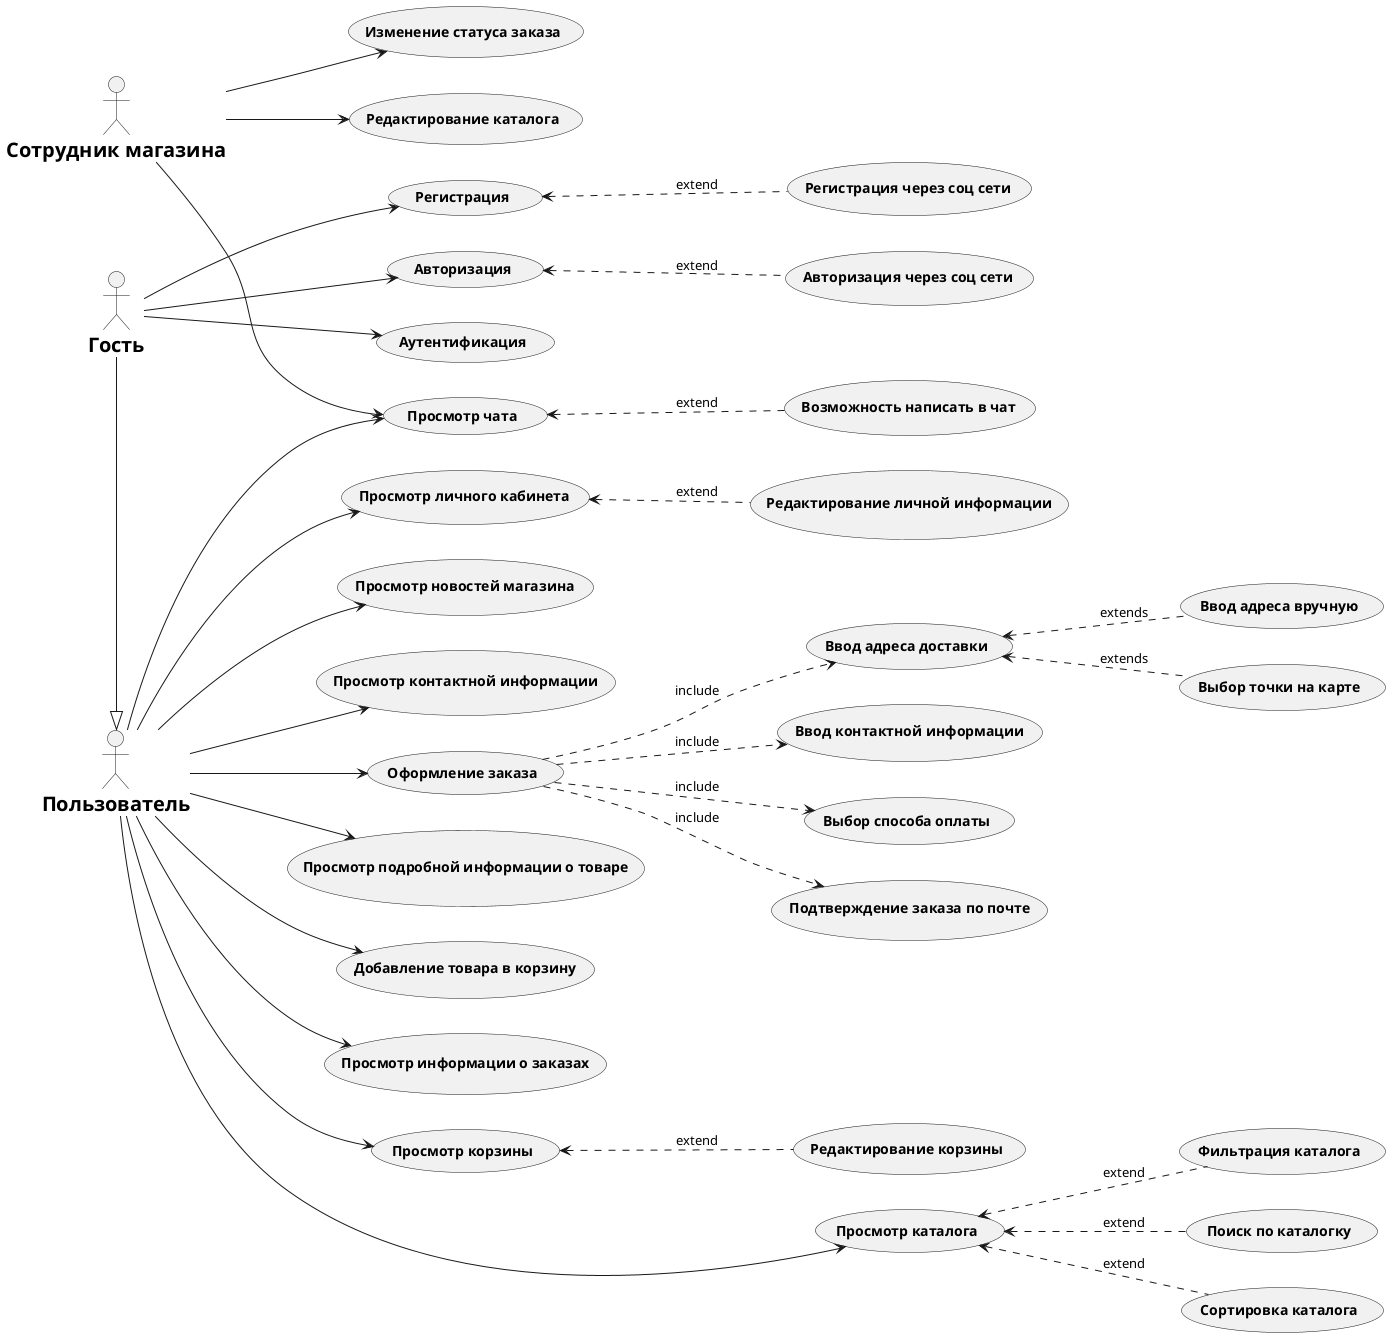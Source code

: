 @startuml

skinparam ActorFontSize 20
skinparam ActorFontStyle bold
skinparam UsecaseFontStyle bold

left to right direction

' actors

actor "Гость" as Guest
actor "Пользователь" as User
actor "Сотрудник магазина" as Worker

' use cases

usecase "Регистрация" as Registration
usecase "Редактирование каталога" as EditCatalog
usecase "Регистрация через соц сети" as RegistrationSN
usecase "Авторизация" as Authorisation
usecase "Аутентификация" as Authentification
usecase "Просмотр новостей магазина" as ViewNews
usecase "Авторизация через соц сети" as AuthorisationSN
usecase "Просмотр личного кабинета" as ViewAccount
usecase "Редактирование личной информации" as ViewAccountEdit
usecase "Просмотр каталога" as ViewCatalog
usecase "Поиск по каталогку" as ViewCatalogSearch
usecase "Сортировка каталога" as ViewCatalogSort
usecase "Фильтрация каталога" as ViewCatalogFilter
usecase "Просмотр контактной информации" as ViewContacts
usecase "Просмотр подробной информации о товаре" as ViewFlower
usecase "Добавление товара в корзину" as AddFlower
usecase "Просмотр корзины" as ViewCart
usecase "Редактирование корзины" as ViewCartEdit
usecase "Оформление заказа" as Order
usecase "Ввод адреса доставки" as OrderAddressInfo
usecase "Ввод адреса вручную" as OrderAddressInfoManual
usecase "Выбор точки на карте" as OrderAddressInfoMap
usecase "Ввод контактной информации" as OrderContactsInfo
usecase "Выбор способа оплаты" as OrderPayment
usecase "Подтверждение заказа по почте" as OrderEmail
usecase "Просмотр информации о заказах" as ViewOrders
usecase "Изменение статуса заказа" as OrdersStatus
usecase "Просмотр чата" as Chat
usecase "Возможность написать в чат" as ChatMessage

' actors relations

Guest -|> User

Guest --> Registration
Guest --> Authorisation
Guest --> Authentification

User --> ViewAccount
User ---> ViewCatalog
User --> ViewContacts
User --> ViewFlower
User --> AddFlower
User --> ViewCart
User --> Order
User --> ViewOrders
User --> Chat
User --> ViewNews

Worker --> OrdersStatus
Worker --> Chat
Worker --> EditCatalog

' use case relations

ViewAccountEdit .up.> ViewAccount : extend

ViewCatalogSearch .up.> ViewCatalog : extend
ViewCatalogSort .up.> ViewCatalog : extend
ViewCatalogFilter .up.> ViewCatalog : extend

AuthorisationSN .up.> Authorisation : extend
RegistrationSN .up.> Registration : extend

ViewCartEdit .up.> ViewCart : extend

ChatMessage .up.> Chat : extend

Order .down.> OrderAddressInfo  : include
OrderAddressInfoMap .up.> OrderAddressInfo : extends
OrderAddressInfoManual .up.> OrderAddressInfo : extends

Order .down.> OrderContactsInfo : include
Order .down.> OrderPayment : include
Order .down.> OrderEmail : include

@enduml